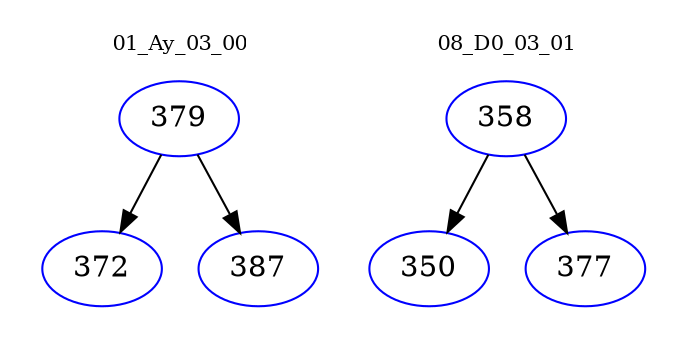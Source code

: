digraph{
subgraph cluster_0 {
color = white
label = "01_Ay_03_00";
fontsize=10;
T0_379 [label="379", color="blue"]
T0_379 -> T0_372 [color="black"]
T0_372 [label="372", color="blue"]
T0_379 -> T0_387 [color="black"]
T0_387 [label="387", color="blue"]
}
subgraph cluster_1 {
color = white
label = "08_D0_03_01";
fontsize=10;
T1_358 [label="358", color="blue"]
T1_358 -> T1_350 [color="black"]
T1_350 [label="350", color="blue"]
T1_358 -> T1_377 [color="black"]
T1_377 [label="377", color="blue"]
}
}
